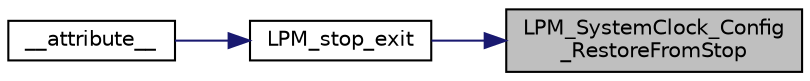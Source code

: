 digraph "LPM_SystemClock_Config_RestoreFromStop"
{
 // INTERACTIVE_SVG=YES
 // LATEX_PDF_SIZE
  edge [fontname="Helvetica",fontsize="10",labelfontname="Helvetica",labelfontsize="10"];
  node [fontname="Helvetica",fontsize="10",shape=record];
  rankdir="RL";
  Node1 [label="LPM_SystemClock_Config\l_RestoreFromStop",height=0.2,width=0.4,color="black", fillcolor="grey75", style="filled", fontcolor="black",tooltip="System Clock Configuration when exit from stop mode."];
  Node1 -> Node2 [dir="back",color="midnightblue",fontsize="10",style="solid",fontname="Helvetica"];
  Node2 [label="LPM_stop_exit",height=0.2,width=0.4,color="black", fillcolor="white", style="filled",URL="$db/dca/group___m_g_r___l_p_m.html#ga2dfaa58a8d7f90840153f1f06542fd13",tooltip="System callback invoked by MGR_LPM at STOP mode exit."];
  Node2 -> Node3 [dir="back",color="midnightblue",fontsize="10",style="solid",fontname="Helvetica"];
  Node3 [label="__attribute__",height=0.2,width=0.4,color="black", fillcolor="white", style="filled",URL="$db/dca/group___m_g_r___l_p_m.html#ga5e3c04e1820c16433ff591dde81e7449",tooltip=" "];
}
